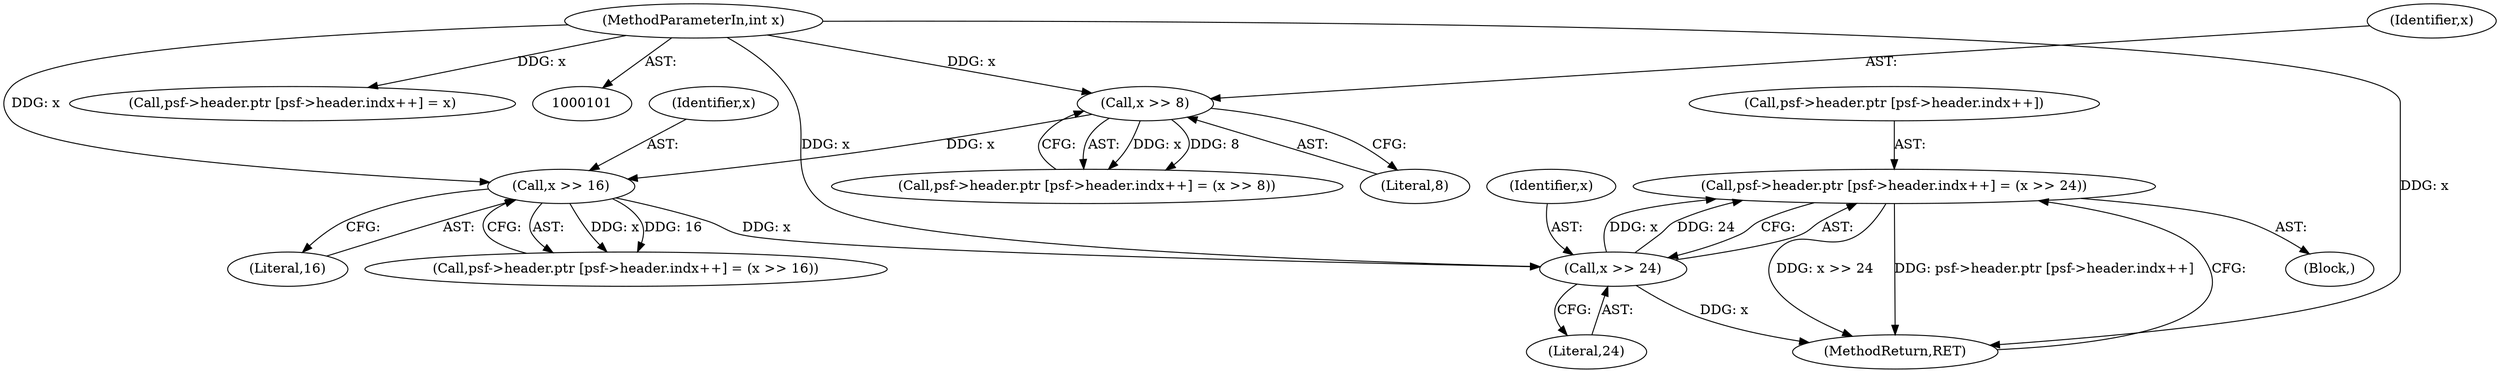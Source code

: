 digraph "0_libsndfile_708e996c87c5fae77b104ccfeb8f6db784c32074_9@array" {
"1000151" [label="(Call,psf->header.ptr [psf->header.indx++] = (x >> 24))"];
"1000164" [label="(Call,x >> 24)"];
"1000148" [label="(Call,x >> 16)"];
"1000132" [label="(Call,x >> 8)"];
"1000103" [label="(MethodParameterIn,int x)"];
"1000150" [label="(Literal,16)"];
"1000148" [label="(Call,x >> 16)"];
"1000149" [label="(Identifier,x)"];
"1000167" [label="(MethodReturn,RET)"];
"1000135" [label="(Call,psf->header.ptr [psf->header.indx++] = (x >> 16))"];
"1000119" [label="(Call,psf->header.ptr [psf->header.indx++] = (x >> 8))"];
"1000166" [label="(Literal,24)"];
"1000134" [label="(Literal,8)"];
"1000165" [label="(Identifier,x)"];
"1000164" [label="(Call,x >> 24)"];
"1000132" [label="(Call,x >> 8)"];
"1000103" [label="(MethodParameterIn,int x)"];
"1000151" [label="(Call,psf->header.ptr [psf->header.indx++] = (x >> 24))"];
"1000152" [label="(Call,psf->header.ptr [psf->header.indx++])"];
"1000105" [label="(Call,psf->header.ptr [psf->header.indx++] = x)"];
"1000133" [label="(Identifier,x)"];
"1000104" [label="(Block,)"];
"1000151" -> "1000104"  [label="AST: "];
"1000151" -> "1000164"  [label="CFG: "];
"1000152" -> "1000151"  [label="AST: "];
"1000164" -> "1000151"  [label="AST: "];
"1000167" -> "1000151"  [label="CFG: "];
"1000151" -> "1000167"  [label="DDG: x >> 24"];
"1000151" -> "1000167"  [label="DDG: psf->header.ptr [psf->header.indx++]"];
"1000164" -> "1000151"  [label="DDG: x"];
"1000164" -> "1000151"  [label="DDG: 24"];
"1000164" -> "1000166"  [label="CFG: "];
"1000165" -> "1000164"  [label="AST: "];
"1000166" -> "1000164"  [label="AST: "];
"1000164" -> "1000167"  [label="DDG: x"];
"1000148" -> "1000164"  [label="DDG: x"];
"1000103" -> "1000164"  [label="DDG: x"];
"1000148" -> "1000135"  [label="AST: "];
"1000148" -> "1000150"  [label="CFG: "];
"1000149" -> "1000148"  [label="AST: "];
"1000150" -> "1000148"  [label="AST: "];
"1000135" -> "1000148"  [label="CFG: "];
"1000148" -> "1000135"  [label="DDG: x"];
"1000148" -> "1000135"  [label="DDG: 16"];
"1000132" -> "1000148"  [label="DDG: x"];
"1000103" -> "1000148"  [label="DDG: x"];
"1000132" -> "1000119"  [label="AST: "];
"1000132" -> "1000134"  [label="CFG: "];
"1000133" -> "1000132"  [label="AST: "];
"1000134" -> "1000132"  [label="AST: "];
"1000119" -> "1000132"  [label="CFG: "];
"1000132" -> "1000119"  [label="DDG: x"];
"1000132" -> "1000119"  [label="DDG: 8"];
"1000103" -> "1000132"  [label="DDG: x"];
"1000103" -> "1000101"  [label="AST: "];
"1000103" -> "1000167"  [label="DDG: x"];
"1000103" -> "1000105"  [label="DDG: x"];
}
